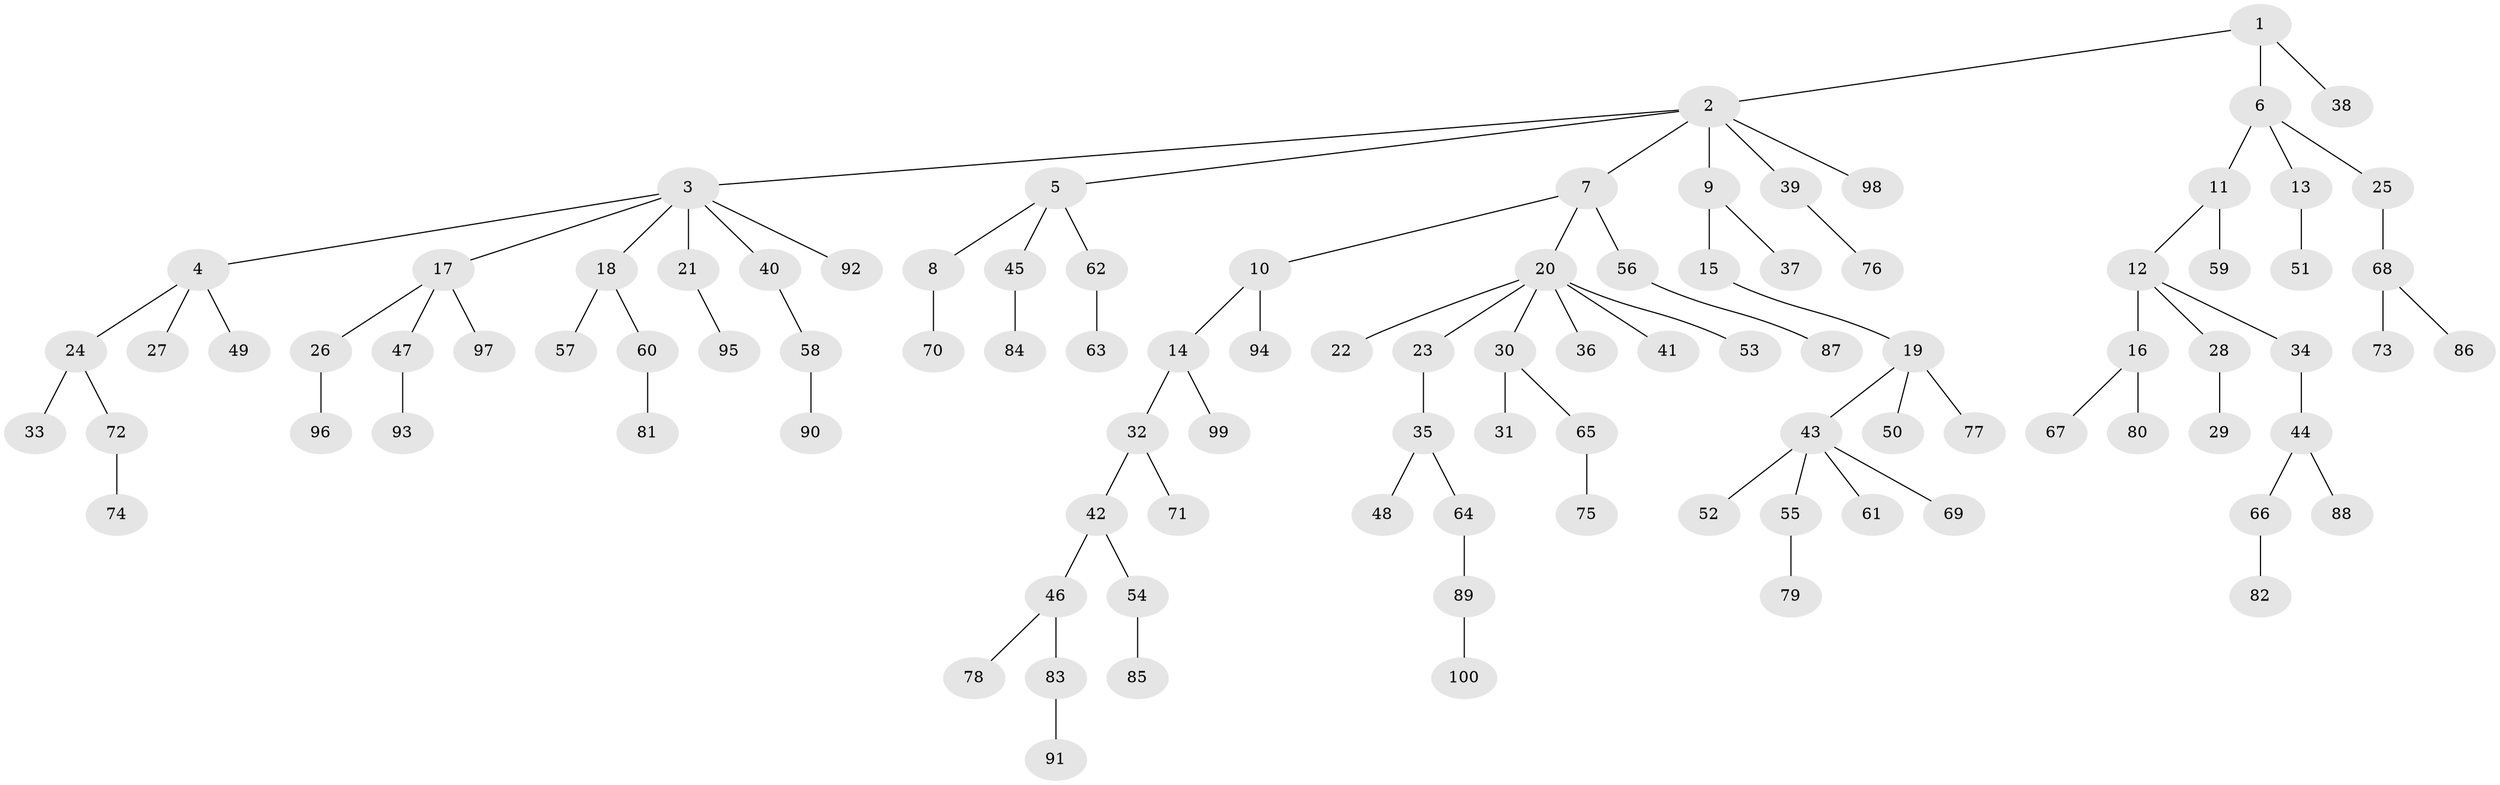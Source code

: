 // Generated by graph-tools (version 1.1) at 2025/38/02/21/25 10:38:55]
// undirected, 100 vertices, 99 edges
graph export_dot {
graph [start="1"]
  node [color=gray90,style=filled];
  1;
  2;
  3;
  4;
  5;
  6;
  7;
  8;
  9;
  10;
  11;
  12;
  13;
  14;
  15;
  16;
  17;
  18;
  19;
  20;
  21;
  22;
  23;
  24;
  25;
  26;
  27;
  28;
  29;
  30;
  31;
  32;
  33;
  34;
  35;
  36;
  37;
  38;
  39;
  40;
  41;
  42;
  43;
  44;
  45;
  46;
  47;
  48;
  49;
  50;
  51;
  52;
  53;
  54;
  55;
  56;
  57;
  58;
  59;
  60;
  61;
  62;
  63;
  64;
  65;
  66;
  67;
  68;
  69;
  70;
  71;
  72;
  73;
  74;
  75;
  76;
  77;
  78;
  79;
  80;
  81;
  82;
  83;
  84;
  85;
  86;
  87;
  88;
  89;
  90;
  91;
  92;
  93;
  94;
  95;
  96;
  97;
  98;
  99;
  100;
  1 -- 2;
  1 -- 6;
  1 -- 38;
  2 -- 3;
  2 -- 5;
  2 -- 7;
  2 -- 9;
  2 -- 39;
  2 -- 98;
  3 -- 4;
  3 -- 17;
  3 -- 18;
  3 -- 21;
  3 -- 40;
  3 -- 92;
  4 -- 24;
  4 -- 27;
  4 -- 49;
  5 -- 8;
  5 -- 45;
  5 -- 62;
  6 -- 11;
  6 -- 13;
  6 -- 25;
  7 -- 10;
  7 -- 20;
  7 -- 56;
  8 -- 70;
  9 -- 15;
  9 -- 37;
  10 -- 14;
  10 -- 94;
  11 -- 12;
  11 -- 59;
  12 -- 16;
  12 -- 28;
  12 -- 34;
  13 -- 51;
  14 -- 32;
  14 -- 99;
  15 -- 19;
  16 -- 67;
  16 -- 80;
  17 -- 26;
  17 -- 47;
  17 -- 97;
  18 -- 57;
  18 -- 60;
  19 -- 43;
  19 -- 50;
  19 -- 77;
  20 -- 22;
  20 -- 23;
  20 -- 30;
  20 -- 36;
  20 -- 41;
  20 -- 53;
  21 -- 95;
  23 -- 35;
  24 -- 33;
  24 -- 72;
  25 -- 68;
  26 -- 96;
  28 -- 29;
  30 -- 31;
  30 -- 65;
  32 -- 42;
  32 -- 71;
  34 -- 44;
  35 -- 48;
  35 -- 64;
  39 -- 76;
  40 -- 58;
  42 -- 46;
  42 -- 54;
  43 -- 52;
  43 -- 55;
  43 -- 61;
  43 -- 69;
  44 -- 66;
  44 -- 88;
  45 -- 84;
  46 -- 78;
  46 -- 83;
  47 -- 93;
  54 -- 85;
  55 -- 79;
  56 -- 87;
  58 -- 90;
  60 -- 81;
  62 -- 63;
  64 -- 89;
  65 -- 75;
  66 -- 82;
  68 -- 73;
  68 -- 86;
  72 -- 74;
  83 -- 91;
  89 -- 100;
}

